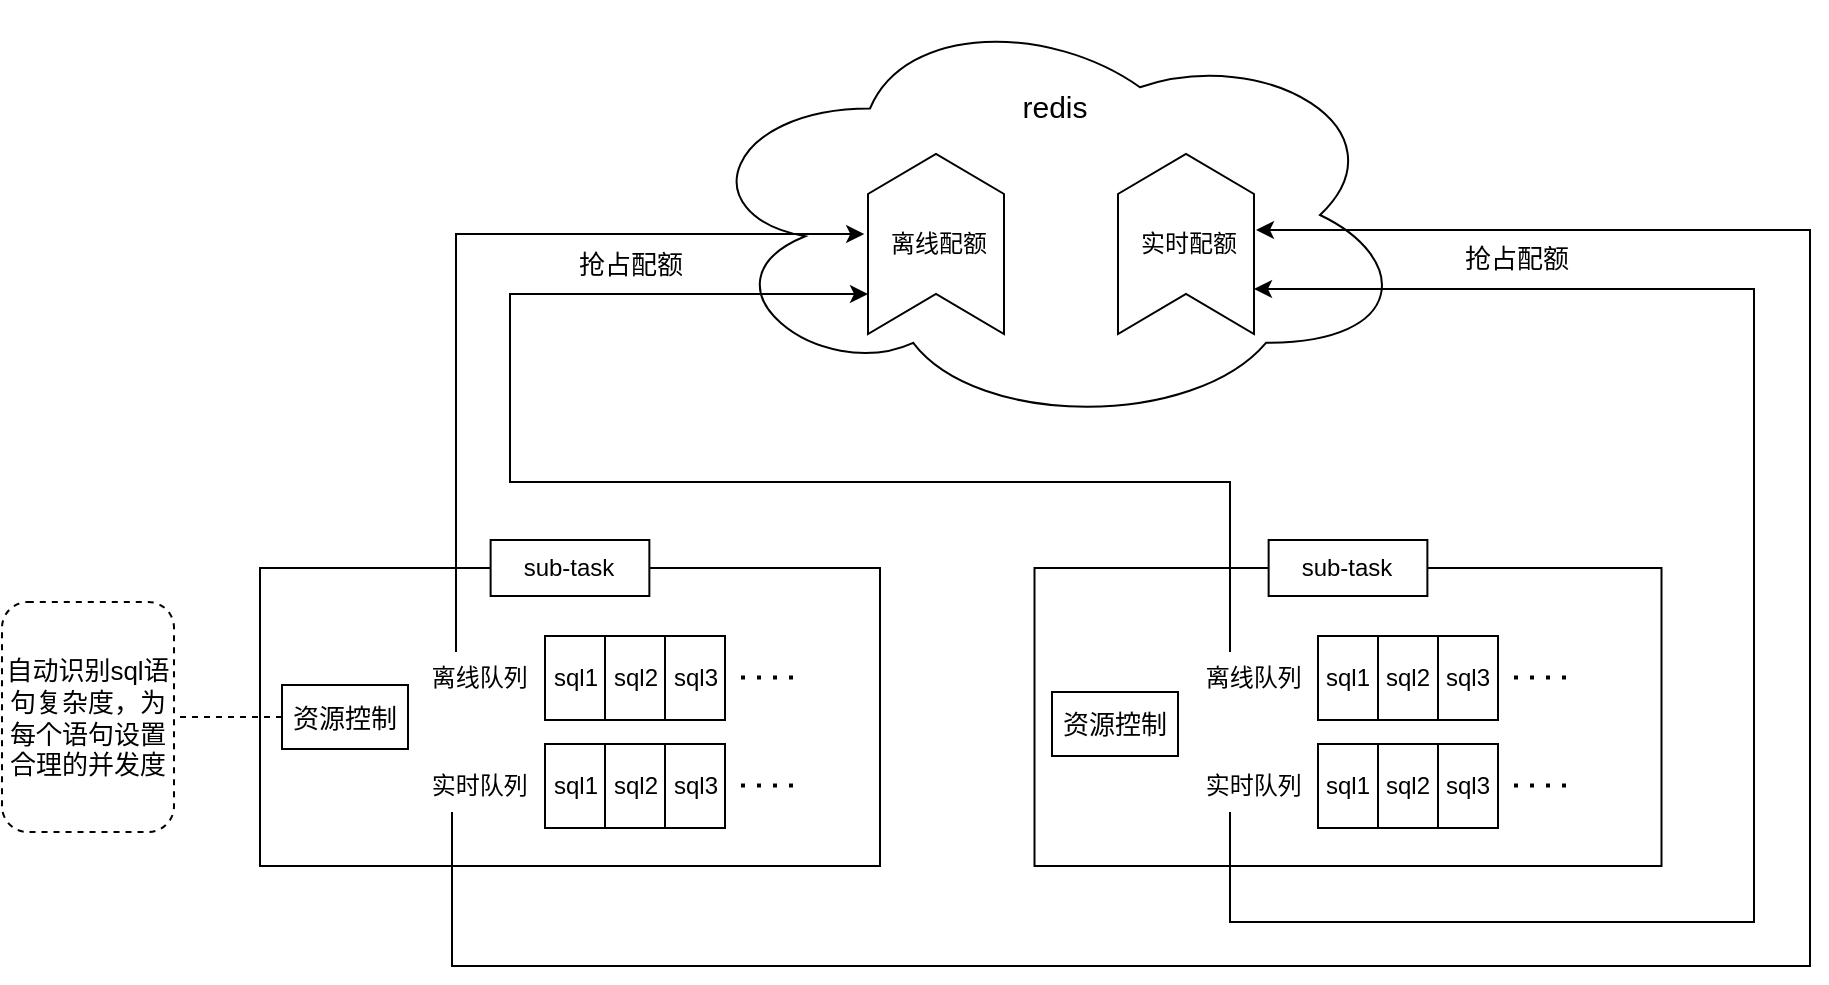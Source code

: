 <mxfile version="20.3.2" type="github">
  <diagram id="vlU8lXh0kYYRg-SLjIeo" name="第 1 页">
    <mxGraphModel dx="1997" dy="1112" grid="0" gridSize="10" guides="1" tooltips="1" connect="1" arrows="1" fold="1" page="1" pageScale="1" pageWidth="3300" pageHeight="4681" math="0" shadow="0">
      <root>
        <mxCell id="0" />
        <mxCell id="1" parent="0" />
        <mxCell id="wMH6Fe0gOgUvcrLyJsvM-33" value="" style="ellipse;shape=cloud;whiteSpace=wrap;html=1;" vertex="1" parent="1">
          <mxGeometry x="645" y="374" width="360" height="213" as="geometry" />
        </mxCell>
        <mxCell id="wMH6Fe0gOgUvcrLyJsvM-1" value="" style="rounded=0;whiteSpace=wrap;html=1;" vertex="1" parent="1">
          <mxGeometry x="430" y="657" width="310" height="149" as="geometry" />
        </mxCell>
        <mxCell id="wMH6Fe0gOgUvcrLyJsvM-3" value="sub-task" style="rounded=0;whiteSpace=wrap;html=1;" vertex="1" parent="1">
          <mxGeometry x="545.31" y="643" width="79.37" height="28" as="geometry" />
        </mxCell>
        <mxCell id="wMH6Fe0gOgUvcrLyJsvM-4" value="sql1" style="rounded=0;whiteSpace=wrap;html=1;" vertex="1" parent="1">
          <mxGeometry x="572.5" y="691" width="30" height="42" as="geometry" />
        </mxCell>
        <mxCell id="wMH6Fe0gOgUvcrLyJsvM-5" value="sql2" style="rounded=0;whiteSpace=wrap;html=1;" vertex="1" parent="1">
          <mxGeometry x="602.5" y="691" width="30" height="42" as="geometry" />
        </mxCell>
        <mxCell id="wMH6Fe0gOgUvcrLyJsvM-6" value="sql3" style="rounded=0;whiteSpace=wrap;html=1;" vertex="1" parent="1">
          <mxGeometry x="632.5" y="691" width="30" height="42" as="geometry" />
        </mxCell>
        <mxCell id="wMH6Fe0gOgUvcrLyJsvM-8" value="" style="endArrow=none;dashed=1;html=1;dashPattern=1 3;strokeWidth=2;rounded=0;" edge="1" parent="1">
          <mxGeometry width="50" height="50" relative="1" as="geometry">
            <mxPoint x="670.5" y="711.78" as="sourcePoint" />
            <mxPoint x="698.5" y="711.78" as="targetPoint" />
          </mxGeometry>
        </mxCell>
        <mxCell id="wMH6Fe0gOgUvcrLyJsvM-10" value="" style="shape=step;perimeter=stepPerimeter;whiteSpace=wrap;html=1;fixedSize=1;rotation=-90;" vertex="1" parent="1">
          <mxGeometry x="723" y="461" width="90" height="68" as="geometry" />
        </mxCell>
        <mxCell id="wMH6Fe0gOgUvcrLyJsvM-63" style="edgeStyle=orthogonalEdgeStyle;rounded=0;orthogonalLoop=1;jettySize=auto;html=1;entryX=0.564;entryY=-0.028;entryDx=0;entryDy=0;entryPerimeter=0;fontSize=15;" edge="1" parent="1" source="wMH6Fe0gOgUvcrLyJsvM-11" target="wMH6Fe0gOgUvcrLyJsvM-10">
          <mxGeometry relative="1" as="geometry">
            <Array as="points">
              <mxPoint x="528" y="490" />
              <mxPoint x="732" y="490" />
            </Array>
          </mxGeometry>
        </mxCell>
        <mxCell id="wMH6Fe0gOgUvcrLyJsvM-11" value="离线队列&amp;nbsp;" style="text;html=1;align=center;verticalAlign=middle;resizable=0;points=[];autosize=1;strokeColor=none;fillColor=none;" vertex="1" parent="1">
          <mxGeometry x="506.5" y="699" width="69" height="26" as="geometry" />
        </mxCell>
        <mxCell id="wMH6Fe0gOgUvcrLyJsvM-13" value="sql1" style="rounded=0;whiteSpace=wrap;html=1;" vertex="1" parent="1">
          <mxGeometry x="572.5" y="745" width="30" height="42" as="geometry" />
        </mxCell>
        <mxCell id="wMH6Fe0gOgUvcrLyJsvM-14" value="sql2" style="rounded=0;whiteSpace=wrap;html=1;" vertex="1" parent="1">
          <mxGeometry x="602.5" y="745" width="30" height="42" as="geometry" />
        </mxCell>
        <mxCell id="wMH6Fe0gOgUvcrLyJsvM-15" value="sql3" style="rounded=0;whiteSpace=wrap;html=1;" vertex="1" parent="1">
          <mxGeometry x="632.5" y="745" width="30" height="42" as="geometry" />
        </mxCell>
        <mxCell id="wMH6Fe0gOgUvcrLyJsvM-16" value="" style="endArrow=none;dashed=1;html=1;dashPattern=1 3;strokeWidth=2;rounded=0;" edge="1" parent="1">
          <mxGeometry width="50" height="50" relative="1" as="geometry">
            <mxPoint x="670.5" y="765.78" as="sourcePoint" />
            <mxPoint x="698.5" y="765.78" as="targetPoint" />
          </mxGeometry>
        </mxCell>
        <mxCell id="wMH6Fe0gOgUvcrLyJsvM-65" style="edgeStyle=orthogonalEdgeStyle;rounded=0;orthogonalLoop=1;jettySize=auto;html=1;fontSize=15;" edge="1" parent="1" source="wMH6Fe0gOgUvcrLyJsvM-17">
          <mxGeometry relative="1" as="geometry">
            <mxPoint x="928" y="488" as="targetPoint" />
            <Array as="points">
              <mxPoint x="526" y="856" />
              <mxPoint x="1205" y="856" />
              <mxPoint x="1205" y="488" />
            </Array>
          </mxGeometry>
        </mxCell>
        <mxCell id="wMH6Fe0gOgUvcrLyJsvM-17" value="实时队列&amp;nbsp;" style="text;html=1;align=center;verticalAlign=middle;resizable=0;points=[];autosize=1;strokeColor=none;fillColor=none;" vertex="1" parent="1">
          <mxGeometry x="506.5" y="753" width="69" height="26" as="geometry" />
        </mxCell>
        <mxCell id="wMH6Fe0gOgUvcrLyJsvM-29" value="离线配额" style="text;html=1;align=center;verticalAlign=middle;resizable=0;points=[];autosize=1;strokeColor=none;fillColor=none;" vertex="1" parent="1">
          <mxGeometry x="735.5" y="482" width="66" height="26" as="geometry" />
        </mxCell>
        <mxCell id="wMH6Fe0gOgUvcrLyJsvM-31" value="" style="shape=step;perimeter=stepPerimeter;whiteSpace=wrap;html=1;fixedSize=1;rotation=-90;" vertex="1" parent="1">
          <mxGeometry x="848" y="461" width="90" height="68" as="geometry" />
        </mxCell>
        <mxCell id="wMH6Fe0gOgUvcrLyJsvM-32" value="实时配额" style="text;html=1;align=center;verticalAlign=middle;resizable=0;points=[];autosize=1;strokeColor=none;fillColor=none;" vertex="1" parent="1">
          <mxGeometry x="860.5" y="482" width="66" height="26" as="geometry" />
        </mxCell>
        <mxCell id="wMH6Fe0gOgUvcrLyJsvM-34" value="redis" style="text;html=1;align=center;verticalAlign=middle;resizable=0;points=[];autosize=1;strokeColor=none;fillColor=none;fontSize=15;" vertex="1" parent="1">
          <mxGeometry x="801" y="411" width="51" height="30" as="geometry" />
        </mxCell>
        <mxCell id="wMH6Fe0gOgUvcrLyJsvM-38" value="" style="rounded=0;whiteSpace=wrap;html=1;" vertex="1" parent="1">
          <mxGeometry x="817.25" y="657" width="313.5" height="149" as="geometry" />
        </mxCell>
        <mxCell id="wMH6Fe0gOgUvcrLyJsvM-39" value="sub-task" style="rounded=0;whiteSpace=wrap;html=1;" vertex="1" parent="1">
          <mxGeometry x="934.32" y="643" width="79.37" height="28" as="geometry" />
        </mxCell>
        <mxCell id="wMH6Fe0gOgUvcrLyJsvM-40" value="sql1" style="rounded=0;whiteSpace=wrap;html=1;" vertex="1" parent="1">
          <mxGeometry x="959" y="691" width="30" height="42" as="geometry" />
        </mxCell>
        <mxCell id="wMH6Fe0gOgUvcrLyJsvM-41" value="sql2" style="rounded=0;whiteSpace=wrap;html=1;" vertex="1" parent="1">
          <mxGeometry x="989" y="691" width="30" height="42" as="geometry" />
        </mxCell>
        <mxCell id="wMH6Fe0gOgUvcrLyJsvM-42" value="sql3" style="rounded=0;whiteSpace=wrap;html=1;" vertex="1" parent="1">
          <mxGeometry x="1019" y="691" width="30" height="42" as="geometry" />
        </mxCell>
        <mxCell id="wMH6Fe0gOgUvcrLyJsvM-43" value="" style="endArrow=none;dashed=1;html=1;dashPattern=1 3;strokeWidth=2;rounded=0;" edge="1" parent="1">
          <mxGeometry width="50" height="50" relative="1" as="geometry">
            <mxPoint x="1057" y="711.78" as="sourcePoint" />
            <mxPoint x="1085" y="711.78" as="targetPoint" />
          </mxGeometry>
        </mxCell>
        <mxCell id="wMH6Fe0gOgUvcrLyJsvM-64" style="edgeStyle=orthogonalEdgeStyle;rounded=0;orthogonalLoop=1;jettySize=auto;html=1;fontSize=15;" edge="1" parent="1" source="wMH6Fe0gOgUvcrLyJsvM-44">
          <mxGeometry relative="1" as="geometry">
            <mxPoint x="734" y="520" as="targetPoint" />
            <Array as="points">
              <mxPoint x="915" y="614" />
              <mxPoint x="555" y="614" />
              <mxPoint x="555" y="520" />
            </Array>
          </mxGeometry>
        </mxCell>
        <mxCell id="wMH6Fe0gOgUvcrLyJsvM-44" value="离线队列&amp;nbsp;" style="text;html=1;align=center;verticalAlign=middle;resizable=0;points=[];autosize=1;strokeColor=none;fillColor=none;" vertex="1" parent="1">
          <mxGeometry x="893" y="699" width="69" height="26" as="geometry" />
        </mxCell>
        <mxCell id="wMH6Fe0gOgUvcrLyJsvM-45" value="sql1" style="rounded=0;whiteSpace=wrap;html=1;" vertex="1" parent="1">
          <mxGeometry x="959" y="745" width="30" height="42" as="geometry" />
        </mxCell>
        <mxCell id="wMH6Fe0gOgUvcrLyJsvM-46" value="sql2" style="rounded=0;whiteSpace=wrap;html=1;" vertex="1" parent="1">
          <mxGeometry x="989" y="745" width="30" height="42" as="geometry" />
        </mxCell>
        <mxCell id="wMH6Fe0gOgUvcrLyJsvM-47" value="sql3" style="rounded=0;whiteSpace=wrap;html=1;" vertex="1" parent="1">
          <mxGeometry x="1019" y="745" width="30" height="42" as="geometry" />
        </mxCell>
        <mxCell id="wMH6Fe0gOgUvcrLyJsvM-48" value="" style="endArrow=none;dashed=1;html=1;dashPattern=1 3;strokeWidth=2;rounded=0;" edge="1" parent="1">
          <mxGeometry width="50" height="50" relative="1" as="geometry">
            <mxPoint x="1057" y="765.78" as="sourcePoint" />
            <mxPoint x="1085" y="765.78" as="targetPoint" />
          </mxGeometry>
        </mxCell>
        <mxCell id="wMH6Fe0gOgUvcrLyJsvM-66" style="edgeStyle=orthogonalEdgeStyle;rounded=0;orthogonalLoop=1;jettySize=auto;html=1;entryX=0.25;entryY=1;entryDx=0;entryDy=0;fontSize=15;" edge="1" parent="1" source="wMH6Fe0gOgUvcrLyJsvM-49" target="wMH6Fe0gOgUvcrLyJsvM-31">
          <mxGeometry relative="1" as="geometry">
            <Array as="points">
              <mxPoint x="915" y="834" />
              <mxPoint x="1177" y="834" />
              <mxPoint x="1177" y="518" />
            </Array>
          </mxGeometry>
        </mxCell>
        <mxCell id="wMH6Fe0gOgUvcrLyJsvM-49" value="实时队列&amp;nbsp;" style="text;html=1;align=center;verticalAlign=middle;resizable=0;points=[];autosize=1;strokeColor=none;fillColor=none;" vertex="1" parent="1">
          <mxGeometry x="893" y="753" width="69" height="26" as="geometry" />
        </mxCell>
        <mxCell id="wMH6Fe0gOgUvcrLyJsvM-67" value="抢占配额" style="text;html=1;align=center;verticalAlign=middle;resizable=0;points=[];autosize=1;strokeColor=none;fillColor=none;fontSize=13;" vertex="1" parent="1">
          <mxGeometry x="580.0" y="491" width="70" height="28" as="geometry" />
        </mxCell>
        <mxCell id="wMH6Fe0gOgUvcrLyJsvM-68" value="抢占配额" style="text;html=1;align=center;verticalAlign=middle;resizable=0;points=[];autosize=1;strokeColor=none;fillColor=none;fontSize=13;" vertex="1" parent="1">
          <mxGeometry x="1023" y="488" width="70" height="28" as="geometry" />
        </mxCell>
        <mxCell id="wMH6Fe0gOgUvcrLyJsvM-73" value="资源控制" style="rounded=0;whiteSpace=wrap;html=1;fontSize=13;" vertex="1" parent="1">
          <mxGeometry x="826" y="719" width="63" height="32" as="geometry" />
        </mxCell>
        <mxCell id="wMH6Fe0gOgUvcrLyJsvM-80" style="edgeStyle=orthogonalEdgeStyle;rounded=0;orthogonalLoop=1;jettySize=auto;html=1;exitX=0;exitY=0.5;exitDx=0;exitDy=0;fontSize=13;dashed=1;entryX=1;entryY=0.5;entryDx=0;entryDy=0;endArrow=none;endFill=0;" edge="1" parent="1" source="wMH6Fe0gOgUvcrLyJsvM-75" target="wMH6Fe0gOgUvcrLyJsvM-79">
          <mxGeometry relative="1" as="geometry">
            <mxPoint x="415.706" y="731.471" as="targetPoint" />
          </mxGeometry>
        </mxCell>
        <mxCell id="wMH6Fe0gOgUvcrLyJsvM-75" value="资源控制" style="rounded=0;whiteSpace=wrap;html=1;fontSize=13;" vertex="1" parent="1">
          <mxGeometry x="441" y="715.5" width="63" height="32" as="geometry" />
        </mxCell>
        <mxCell id="wMH6Fe0gOgUvcrLyJsvM-76" style="edgeStyle=orthogonalEdgeStyle;rounded=0;orthogonalLoop=1;jettySize=auto;html=1;exitX=0.5;exitY=1;exitDx=0;exitDy=0;fontSize=13;" edge="1" parent="1" source="wMH6Fe0gOgUvcrLyJsvM-75" target="wMH6Fe0gOgUvcrLyJsvM-75">
          <mxGeometry relative="1" as="geometry" />
        </mxCell>
        <mxCell id="wMH6Fe0gOgUvcrLyJsvM-79" value="自动识别sql语句复杂度，为每个语句设置合理的并发度" style="rounded=1;whiteSpace=wrap;html=1;fontSize=13;dashed=1;" vertex="1" parent="1">
          <mxGeometry x="301" y="674" width="86" height="115" as="geometry" />
        </mxCell>
      </root>
    </mxGraphModel>
  </diagram>
</mxfile>
